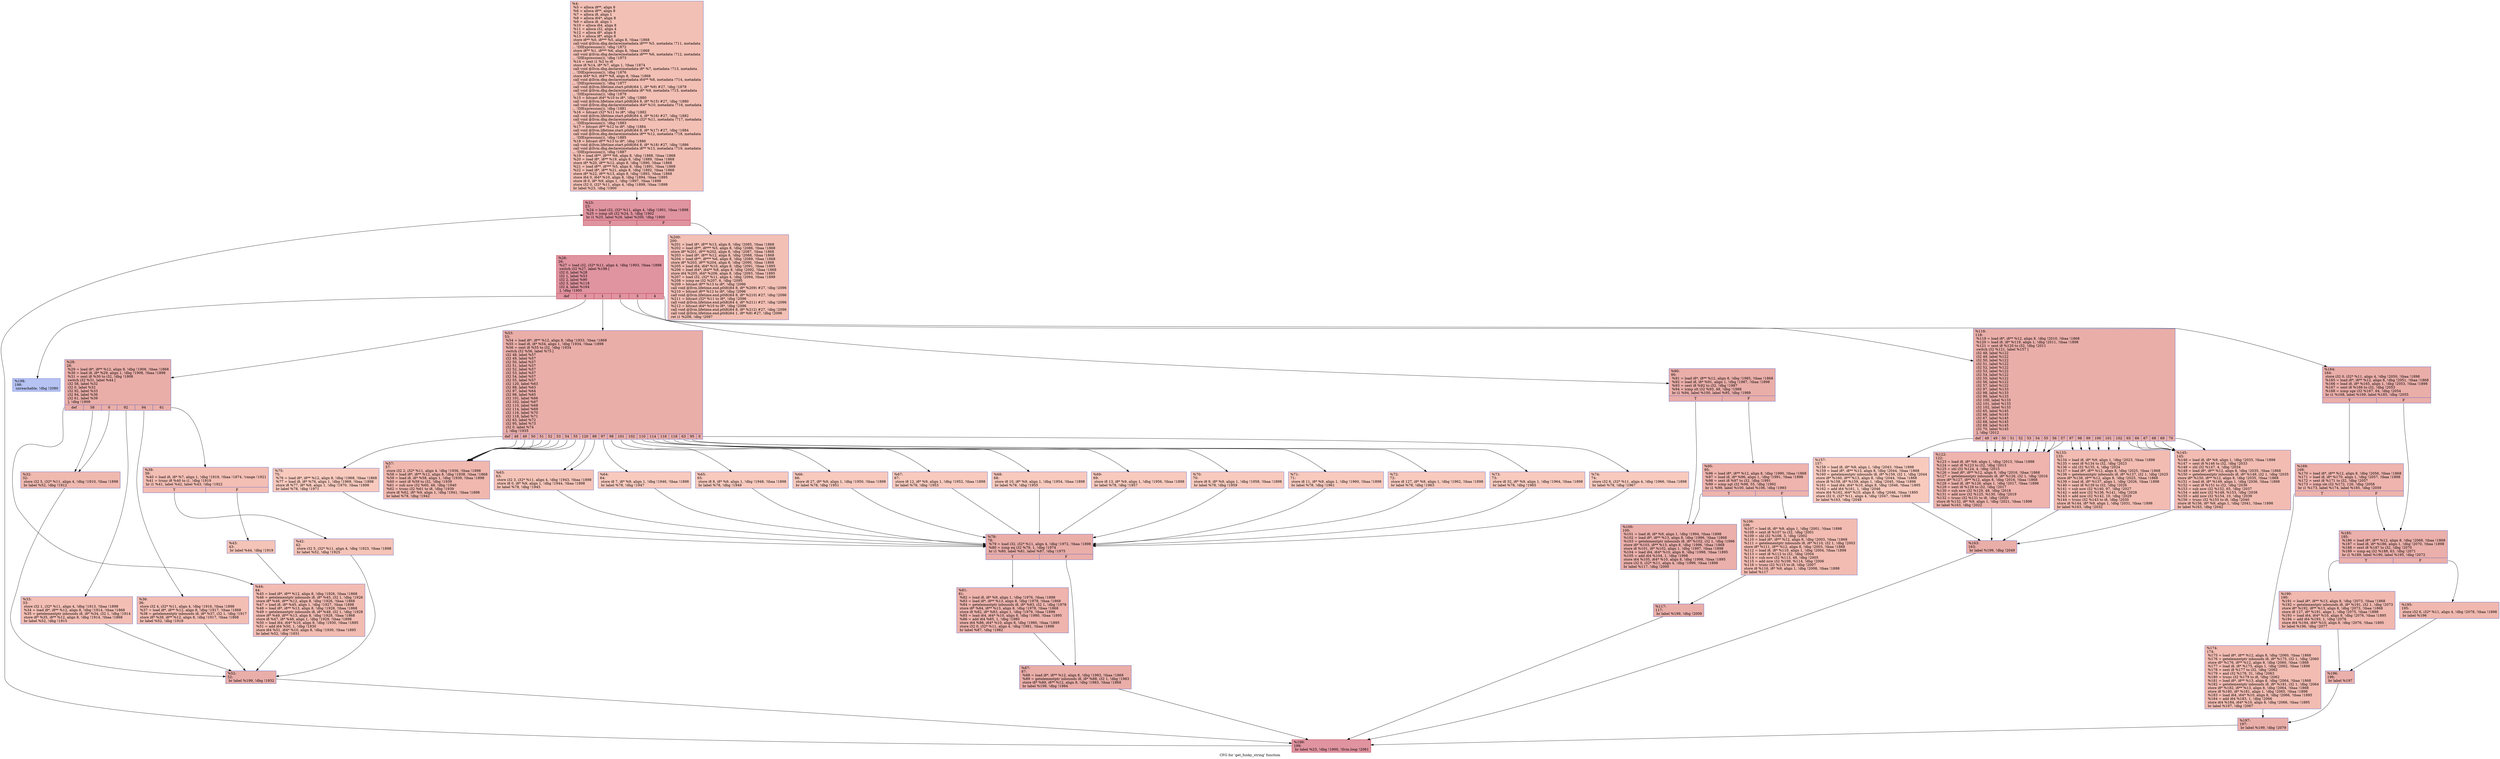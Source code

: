 digraph "CFG for 'get_funky_string' function" {
	label="CFG for 'get_funky_string' function";

	Node0x213e5c0 [shape=record,color="#3d50c3ff", style=filled, fillcolor="#e5705870",label="{%4:\l  %5 = alloca i8**, align 8\l  %6 = alloca i8**, align 8\l  %7 = alloca i8, align 1\l  %8 = alloca i64*, align 8\l  %9 = alloca i8, align 1\l  %10 = alloca i64, align 8\l  %11 = alloca i32, align 4\l  %12 = alloca i8*, align 8\l  %13 = alloca i8*, align 8\l  store i8** %0, i8*** %5, align 8, !tbaa !1868\l  call void @llvm.dbg.declare(metadata i8*** %5, metadata !711, metadata\l... !DIExpression()), !dbg !1872\l  store i8** %1, i8*** %6, align 8, !tbaa !1868\l  call void @llvm.dbg.declare(metadata i8*** %6, metadata !712, metadata\l... !DIExpression()), !dbg !1873\l  %14 = zext i1 %2 to i8\l  store i8 %14, i8* %7, align 1, !tbaa !1874\l  call void @llvm.dbg.declare(metadata i8* %7, metadata !713, metadata\l... !DIExpression()), !dbg !1876\l  store i64* %3, i64** %8, align 8, !tbaa !1868\l  call void @llvm.dbg.declare(metadata i64** %8, metadata !714, metadata\l... !DIExpression()), !dbg !1877\l  call void @llvm.lifetime.start.p0i8(i64 1, i8* %9) #27, !dbg !1878\l  call void @llvm.dbg.declare(metadata i8* %9, metadata !715, metadata\l... !DIExpression()), !dbg !1879\l  %15 = bitcast i64* %10 to i8*, !dbg !1880\l  call void @llvm.lifetime.start.p0i8(i64 8, i8* %15) #27, !dbg !1880\l  call void @llvm.dbg.declare(metadata i64* %10, metadata !716, metadata\l... !DIExpression()), !dbg !1881\l  %16 = bitcast i32* %11 to i8*, !dbg !1882\l  call void @llvm.lifetime.start.p0i8(i64 4, i8* %16) #27, !dbg !1882\l  call void @llvm.dbg.declare(metadata i32* %11, metadata !717, metadata\l... !DIExpression()), !dbg !1883\l  %17 = bitcast i8** %12 to i8*, !dbg !1884\l  call void @llvm.lifetime.start.p0i8(i64 8, i8* %17) #27, !dbg !1884\l  call void @llvm.dbg.declare(metadata i8** %12, metadata !718, metadata\l... !DIExpression()), !dbg !1885\l  %18 = bitcast i8** %13 to i8*, !dbg !1886\l  call void @llvm.lifetime.start.p0i8(i64 8, i8* %18) #27, !dbg !1886\l  call void @llvm.dbg.declare(metadata i8** %13, metadata !719, metadata\l... !DIExpression()), !dbg !1887\l  %19 = load i8**, i8*** %6, align 8, !dbg !1888, !tbaa !1868\l  %20 = load i8*, i8** %19, align 8, !dbg !1889, !tbaa !1868\l  store i8* %20, i8** %12, align 8, !dbg !1890, !tbaa !1868\l  %21 = load i8**, i8*** %5, align 8, !dbg !1891, !tbaa !1868\l  %22 = load i8*, i8** %21, align 8, !dbg !1892, !tbaa !1868\l  store i8* %22, i8** %13, align 8, !dbg !1893, !tbaa !1868\l  store i64 0, i64* %10, align 8, !dbg !1894, !tbaa !1895\l  store i8 0, i8* %9, align 1, !dbg !1897, !tbaa !1898\l  store i32 0, i32* %11, align 4, !dbg !1899, !tbaa !1898\l  br label %23, !dbg !1900\l}"];
	Node0x213e5c0 -> Node0x2141410;
	Node0x2141410 [shape=record,color="#b70d28ff", style=filled, fillcolor="#b70d2870",label="{%23:\l23:                                               \l  %24 = load i32, i32* %11, align 4, !dbg !1901, !tbaa !1898\l  %25 = icmp ult i32 %24, 5, !dbg !1902\l  br i1 %25, label %26, label %200, !dbg !1900\l|{<s0>T|<s1>F}}"];
	Node0x2141410:s0 -> Node0x2141460;
	Node0x2141410:s1 -> Node0x21423b0;
	Node0x2141460 [shape=record,color="#b70d28ff", style=filled, fillcolor="#b70d2870",label="{%26:\l26:                                               \l  %27 = load i32, i32* %11, align 4, !dbg !1903, !tbaa !1898\l  switch i32 %27, label %198 [\l    i32 0, label %28\l    i32 1, label %53\l    i32 2, label %90\l    i32 3, label %118\l    i32 4, label %164\l  ], !dbg !1905\l|{<s0>def|<s1>0|<s2>1|<s3>2|<s4>3|<s5>4}}"];
	Node0x2141460:s0 -> Node0x2142310;
	Node0x2141460:s1 -> Node0x21414b0;
	Node0x2141460:s2 -> Node0x2141780;
	Node0x2141460:s3 -> Node0x2141d20;
	Node0x2141460:s4 -> Node0x2141eb0;
	Node0x2141460:s5 -> Node0x2142090;
	Node0x21414b0 [shape=record,color="#3d50c3ff", style=filled, fillcolor="#d0473d70",label="{%28:\l28:                                               \l  %29 = load i8*, i8** %12, align 8, !dbg !1906, !tbaa !1868\l  %30 = load i8, i8* %29, align 1, !dbg !1908, !tbaa !1898\l  %31 = sext i8 %30 to i32, !dbg !1908\l  switch i32 %31, label %44 [\l    i32 58, label %32\l    i32 0, label %32\l    i32 92, label %33\l    i32 94, label %36\l    i32 61, label %39\l  ], !dbg !1909\l|{<s0>def|<s1>58|<s2>0|<s3>92|<s4>94|<s5>61}}"];
	Node0x21414b0:s0 -> Node0x21416e0;
	Node0x21414b0:s1 -> Node0x2141500;
	Node0x21414b0:s2 -> Node0x2141500;
	Node0x21414b0:s3 -> Node0x2141550;
	Node0x21414b0:s4 -> Node0x21415a0;
	Node0x21414b0:s5 -> Node0x21415f0;
	Node0x2141500 [shape=record,color="#3d50c3ff", style=filled, fillcolor="#de614d70",label="{%32:\l32:                                               \l  store i32 5, i32* %11, align 4, !dbg !1910, !tbaa !1898\l  br label %52, !dbg !1912\l}"];
	Node0x2141500 -> Node0x2141730;
	Node0x2141550 [shape=record,color="#3d50c3ff", style=filled, fillcolor="#e36c5570",label="{%33:\l33:                                               \l  store i32 1, i32* %11, align 4, !dbg !1913, !tbaa !1898\l  %34 = load i8*, i8** %12, align 8, !dbg !1914, !tbaa !1868\l  %35 = getelementptr inbounds i8, i8* %34, i32 1, !dbg !1914\l  store i8* %35, i8** %12, align 8, !dbg !1914, !tbaa !1868\l  br label %52, !dbg !1915\l}"];
	Node0x2141550 -> Node0x2141730;
	Node0x21415a0 [shape=record,color="#3d50c3ff", style=filled, fillcolor="#e36c5570",label="{%36:\l36:                                               \l  store i32 4, i32* %11, align 4, !dbg !1916, !tbaa !1898\l  %37 = load i8*, i8** %12, align 8, !dbg !1917, !tbaa !1868\l  %38 = getelementptr inbounds i8, i8* %37, i32 1, !dbg !1917\l  store i8* %38, i8** %12, align 8, !dbg !1917, !tbaa !1868\l  br label %52, !dbg !1918\l}"];
	Node0x21415a0 -> Node0x2141730;
	Node0x21415f0 [shape=record,color="#3d50c3ff", style=filled, fillcolor="#e36c5570",label="{%39:\l39:                                               \l  %40 = load i8, i8* %7, align 1, !dbg !1919, !tbaa !1874, !range !1921\l  %41 = trunc i8 %40 to i1, !dbg !1919\l  br i1 %41, label %42, label %43, !dbg !1922\l|{<s0>T|<s1>F}}"];
	Node0x21415f0:s0 -> Node0x2141640;
	Node0x21415f0:s1 -> Node0x2141690;
	Node0x2141640 [shape=record,color="#3d50c3ff", style=filled, fillcolor="#e97a5f70",label="{%42:\l42:                                               \l  store i32 5, i32* %11, align 4, !dbg !1923, !tbaa !1898\l  br label %52, !dbg !1925\l}"];
	Node0x2141640 -> Node0x2141730;
	Node0x2141690 [shape=record,color="#3d50c3ff", style=filled, fillcolor="#e97a5f70",label="{%43:\l43:                                               \l  br label %44, !dbg !1919\l}"];
	Node0x2141690 -> Node0x21416e0;
	Node0x21416e0 [shape=record,color="#3d50c3ff", style=filled, fillcolor="#e1675170",label="{%44:\l44:                                               \l  %45 = load i8*, i8** %12, align 8, !dbg !1926, !tbaa !1868\l  %46 = getelementptr inbounds i8, i8* %45, i32 1, !dbg !1926\l  store i8* %46, i8** %12, align 8, !dbg !1926, !tbaa !1868\l  %47 = load i8, i8* %45, align 1, !dbg !1927, !tbaa !1898\l  %48 = load i8*, i8** %13, align 8, !dbg !1928, !tbaa !1868\l  %49 = getelementptr inbounds i8, i8* %48, i32 1, !dbg !1928\l  store i8* %49, i8** %13, align 8, !dbg !1928, !tbaa !1868\l  store i8 %47, i8* %48, align 1, !dbg !1929, !tbaa !1898\l  %50 = load i64, i64* %10, align 8, !dbg !1930, !tbaa !1895\l  %51 = add i64 %50, 1, !dbg !1930\l  store i64 %51, i64* %10, align 8, !dbg !1930, !tbaa !1895\l  br label %52, !dbg !1931\l}"];
	Node0x21416e0 -> Node0x2141730;
	Node0x2141730 [shape=record,color="#3d50c3ff", style=filled, fillcolor="#d0473d70",label="{%52:\l52:                                               \l  br label %199, !dbg !1932\l}"];
	Node0x2141730 -> Node0x2142360;
	Node0x2141780 [shape=record,color="#3d50c3ff", style=filled, fillcolor="#d0473d70",label="{%53:\l53:                                               \l  %54 = load i8*, i8** %12, align 8, !dbg !1933, !tbaa !1868\l  %55 = load i8, i8* %54, align 1, !dbg !1934, !tbaa !1898\l  %56 = sext i8 %55 to i32, !dbg !1934\l  switch i32 %56, label %75 [\l    i32 48, label %57\l    i32 49, label %57\l    i32 50, label %57\l    i32 51, label %57\l    i32 52, label %57\l    i32 53, label %57\l    i32 54, label %57\l    i32 55, label %57\l    i32 120, label %63\l    i32 88, label %63\l    i32 97, label %64\l    i32 98, label %65\l    i32 101, label %66\l    i32 102, label %67\l    i32 110, label %68\l    i32 114, label %69\l    i32 116, label %70\l    i32 118, label %71\l    i32 63, label %72\l    i32 95, label %73\l    i32 0, label %74\l  ], !dbg !1935\l|{<s0>def|<s1>48|<s2>49|<s3>50|<s4>51|<s5>52|<s6>53|<s7>54|<s8>55|<s9>120|<s10>88|<s11>97|<s12>98|<s13>101|<s14>102|<s15>110|<s16>114|<s17>116|<s18>118|<s19>63|<s20>95|<s21>0}}"];
	Node0x2141780:s0 -> Node0x2141be0;
	Node0x2141780:s1 -> Node0x21417d0;
	Node0x2141780:s2 -> Node0x21417d0;
	Node0x2141780:s3 -> Node0x21417d0;
	Node0x2141780:s4 -> Node0x21417d0;
	Node0x2141780:s5 -> Node0x21417d0;
	Node0x2141780:s6 -> Node0x21417d0;
	Node0x2141780:s7 -> Node0x21417d0;
	Node0x2141780:s8 -> Node0x21417d0;
	Node0x2141780:s9 -> Node0x2141820;
	Node0x2141780:s10 -> Node0x2141820;
	Node0x2141780:s11 -> Node0x2141870;
	Node0x2141780:s12 -> Node0x21418c0;
	Node0x2141780:s13 -> Node0x2141910;
	Node0x2141780:s14 -> Node0x2141960;
	Node0x2141780:s15 -> Node0x21419b0;
	Node0x2141780:s16 -> Node0x2141a00;
	Node0x2141780:s17 -> Node0x2141a50;
	Node0x2141780:s18 -> Node0x2141aa0;
	Node0x2141780:s19 -> Node0x2141af0;
	Node0x2141780:s20 -> Node0x2141b40;
	Node0x2141780:s21 -> Node0x2141b90;
	Node0x21417d0 [shape=record,color="#3d50c3ff", style=filled, fillcolor="#dc5d4a70",label="{%57:\l57:                                               \l  store i32 2, i32* %11, align 4, !dbg !1936, !tbaa !1898\l  %58 = load i8*, i8** %12, align 8, !dbg !1938, !tbaa !1868\l  %59 = load i8, i8* %58, align 1, !dbg !1939, !tbaa !1898\l  %60 = sext i8 %59 to i32, !dbg !1939\l  %61 = sub nsw i32 %60, 48, !dbg !1940\l  %62 = trunc i32 %61 to i8, !dbg !1939\l  store i8 %62, i8* %9, align 1, !dbg !1941, !tbaa !1898\l  br label %78, !dbg !1942\l}"];
	Node0x21417d0 -> Node0x2141c30;
	Node0x2141820 [shape=record,color="#3d50c3ff", style=filled, fillcolor="#e97a5f70",label="{%63:\l63:                                               \l  store i32 3, i32* %11, align 4, !dbg !1943, !tbaa !1898\l  store i8 0, i8* %9, align 1, !dbg !1944, !tbaa !1898\l  br label %78, !dbg !1945\l}"];
	Node0x2141820 -> Node0x2141c30;
	Node0x2141870 [shape=record,color="#3d50c3ff", style=filled, fillcolor="#ef886b70",label="{%64:\l64:                                               \l  store i8 7, i8* %9, align 1, !dbg !1946, !tbaa !1898\l  br label %78, !dbg !1947\l}"];
	Node0x2141870 -> Node0x2141c30;
	Node0x21418c0 [shape=record,color="#3d50c3ff", style=filled, fillcolor="#ef886b70",label="{%65:\l65:                                               \l  store i8 8, i8* %9, align 1, !dbg !1948, !tbaa !1898\l  br label %78, !dbg !1949\l}"];
	Node0x21418c0 -> Node0x2141c30;
	Node0x2141910 [shape=record,color="#3d50c3ff", style=filled, fillcolor="#ef886b70",label="{%66:\l66:                                               \l  store i8 27, i8* %9, align 1, !dbg !1950, !tbaa !1898\l  br label %78, !dbg !1951\l}"];
	Node0x2141910 -> Node0x2141c30;
	Node0x2141960 [shape=record,color="#3d50c3ff", style=filled, fillcolor="#ef886b70",label="{%67:\l67:                                               \l  store i8 12, i8* %9, align 1, !dbg !1952, !tbaa !1898\l  br label %78, !dbg !1953\l}"];
	Node0x2141960 -> Node0x2141c30;
	Node0x21419b0 [shape=record,color="#3d50c3ff", style=filled, fillcolor="#ef886b70",label="{%68:\l68:                                               \l  store i8 10, i8* %9, align 1, !dbg !1954, !tbaa !1898\l  br label %78, !dbg !1955\l}"];
	Node0x21419b0 -> Node0x2141c30;
	Node0x2141a00 [shape=record,color="#3d50c3ff", style=filled, fillcolor="#ef886b70",label="{%69:\l69:                                               \l  store i8 13, i8* %9, align 1, !dbg !1956, !tbaa !1898\l  br label %78, !dbg !1957\l}"];
	Node0x2141a00 -> Node0x2141c30;
	Node0x2141a50 [shape=record,color="#3d50c3ff", style=filled, fillcolor="#ef886b70",label="{%70:\l70:                                               \l  store i8 9, i8* %9, align 1, !dbg !1958, !tbaa !1898\l  br label %78, !dbg !1959\l}"];
	Node0x2141a50 -> Node0x2141c30;
	Node0x2141aa0 [shape=record,color="#3d50c3ff", style=filled, fillcolor="#ef886b70",label="{%71:\l71:                                               \l  store i8 11, i8* %9, align 1, !dbg !1960, !tbaa !1898\l  br label %78, !dbg !1961\l}"];
	Node0x2141aa0 -> Node0x2141c30;
	Node0x2141af0 [shape=record,color="#3d50c3ff", style=filled, fillcolor="#ef886b70",label="{%72:\l72:                                               \l  store i8 127, i8* %9, align 1, !dbg !1962, !tbaa !1898\l  br label %78, !dbg !1963\l}"];
	Node0x2141af0 -> Node0x2141c30;
	Node0x2141b40 [shape=record,color="#3d50c3ff", style=filled, fillcolor="#ef886b70",label="{%73:\l73:                                               \l  store i8 32, i8* %9, align 1, !dbg !1964, !tbaa !1898\l  br label %78, !dbg !1965\l}"];
	Node0x2141b40 -> Node0x2141c30;
	Node0x2141b90 [shape=record,color="#3d50c3ff", style=filled, fillcolor="#ef886b70",label="{%74:\l74:                                               \l  store i32 6, i32* %11, align 4, !dbg !1966, !tbaa !1898\l  br label %78, !dbg !1967\l}"];
	Node0x2141b90 -> Node0x2141c30;
	Node0x2141be0 [shape=record,color="#3d50c3ff", style=filled, fillcolor="#ef886b70",label="{%75:\l75:                                               \l  %76 = load i8*, i8** %12, align 8, !dbg !1968, !tbaa !1868\l  %77 = load i8, i8* %76, align 1, !dbg !1969, !tbaa !1898\l  store i8 %77, i8* %9, align 1, !dbg !1970, !tbaa !1898\l  br label %78, !dbg !1971\l}"];
	Node0x2141be0 -> Node0x2141c30;
	Node0x2141c30 [shape=record,color="#3d50c3ff", style=filled, fillcolor="#d0473d70",label="{%78:\l78:                                               \l  %79 = load i32, i32* %11, align 4, !dbg !1972, !tbaa !1898\l  %80 = icmp eq i32 %79, 1, !dbg !1974\l  br i1 %80, label %81, label %87, !dbg !1975\l|{<s0>T|<s1>F}}"];
	Node0x2141c30:s0 -> Node0x2141c80;
	Node0x2141c30:s1 -> Node0x2141cd0;
	Node0x2141c80 [shape=record,color="#3d50c3ff", style=filled, fillcolor="#d8564670",label="{%81:\l81:                                               \l  %82 = load i8, i8* %9, align 1, !dbg !1976, !tbaa !1898\l  %83 = load i8*, i8** %13, align 8, !dbg !1978, !tbaa !1868\l  %84 = getelementptr inbounds i8, i8* %83, i32 1, !dbg !1978\l  store i8* %84, i8** %13, align 8, !dbg !1978, !tbaa !1868\l  store i8 %82, i8* %83, align 1, !dbg !1979, !tbaa !1898\l  %85 = load i64, i64* %10, align 8, !dbg !1980, !tbaa !1895\l  %86 = add i64 %85, 1, !dbg !1980\l  store i64 %86, i64* %10, align 8, !dbg !1980, !tbaa !1895\l  store i32 0, i32* %11, align 4, !dbg !1981, !tbaa !1898\l  br label %87, !dbg !1982\l}"];
	Node0x2141c80 -> Node0x2141cd0;
	Node0x2141cd0 [shape=record,color="#3d50c3ff", style=filled, fillcolor="#d0473d70",label="{%87:\l87:                                               \l  %88 = load i8*, i8** %12, align 8, !dbg !1983, !tbaa !1868\l  %89 = getelementptr inbounds i8, i8* %88, i32 1, !dbg !1983\l  store i8* %89, i8** %12, align 8, !dbg !1983, !tbaa !1868\l  br label %199, !dbg !1984\l}"];
	Node0x2141cd0 -> Node0x2142360;
	Node0x2141d20 [shape=record,color="#3d50c3ff", style=filled, fillcolor="#d0473d70",label="{%90:\l90:                                               \l  %91 = load i8*, i8** %12, align 8, !dbg !1985, !tbaa !1868\l  %92 = load i8, i8* %91, align 1, !dbg !1987, !tbaa !1898\l  %93 = sext i8 %92 to i32, !dbg !1987\l  %94 = icmp slt i32 %93, 48, !dbg !1988\l  br i1 %94, label %100, label %95, !dbg !1989\l|{<s0>T|<s1>F}}"];
	Node0x2141d20:s0 -> Node0x2141dc0;
	Node0x2141d20:s1 -> Node0x2141d70;
	Node0x2141d70 [shape=record,color="#3d50c3ff", style=filled, fillcolor="#d8564670",label="{%95:\l95:                                               \l  %96 = load i8*, i8** %12, align 8, !dbg !1990, !tbaa !1868\l  %97 = load i8, i8* %96, align 1, !dbg !1991, !tbaa !1898\l  %98 = sext i8 %97 to i32, !dbg !1991\l  %99 = icmp sgt i32 %98, 55, !dbg !1992\l  br i1 %99, label %100, label %106, !dbg !1993\l|{<s0>T|<s1>F}}"];
	Node0x2141d70:s0 -> Node0x2141dc0;
	Node0x2141d70:s1 -> Node0x2141e10;
	Node0x2141dc0 [shape=record,color="#3d50c3ff", style=filled, fillcolor="#d24b4070",label="{%100:\l100:                                              \l  %101 = load i8, i8* %9, align 1, !dbg !1994, !tbaa !1898\l  %102 = load i8*, i8** %13, align 8, !dbg !1996, !tbaa !1868\l  %103 = getelementptr inbounds i8, i8* %102, i32 1, !dbg !1996\l  store i8* %103, i8** %13, align 8, !dbg !1996, !tbaa !1868\l  store i8 %101, i8* %102, align 1, !dbg !1997, !tbaa !1898\l  %104 = load i64, i64* %10, align 8, !dbg !1998, !tbaa !1895\l  %105 = add i64 %104, 1, !dbg !1998\l  store i64 %105, i64* %10, align 8, !dbg !1998, !tbaa !1895\l  store i32 0, i32* %11, align 4, !dbg !1999, !tbaa !1898\l  br label %117, !dbg !2000\l}"];
	Node0x2141dc0 -> Node0x2141e60;
	Node0x2141e10 [shape=record,color="#3d50c3ff", style=filled, fillcolor="#e1675170",label="{%106:\l106:                                              \l  %107 = load i8, i8* %9, align 1, !dbg !2001, !tbaa !1898\l  %108 = sext i8 %107 to i32, !dbg !2001\l  %109 = shl i32 %108, 3, !dbg !2002\l  %110 = load i8*, i8** %12, align 8, !dbg !2003, !tbaa !1868\l  %111 = getelementptr inbounds i8, i8* %110, i32 1, !dbg !2003\l  store i8* %111, i8** %12, align 8, !dbg !2003, !tbaa !1868\l  %112 = load i8, i8* %110, align 1, !dbg !2004, !tbaa !1898\l  %113 = sext i8 %112 to i32, !dbg !2004\l  %114 = sub nsw i32 %113, 48, !dbg !2005\l  %115 = add nsw i32 %109, %114, !dbg !2006\l  %116 = trunc i32 %115 to i8, !dbg !2007\l  store i8 %116, i8* %9, align 1, !dbg !2008, !tbaa !1898\l  br label %117\l}"];
	Node0x2141e10 -> Node0x2141e60;
	Node0x2141e60 [shape=record,color="#3d50c3ff", style=filled, fillcolor="#d0473d70",label="{%117:\l117:                                              \l  br label %199, !dbg !2009\l}"];
	Node0x2141e60 -> Node0x2142360;
	Node0x2141eb0 [shape=record,color="#3d50c3ff", style=filled, fillcolor="#d0473d70",label="{%118:\l118:                                              \l  %119 = load i8*, i8** %12, align 8, !dbg !2010, !tbaa !1868\l  %120 = load i8, i8* %119, align 1, !dbg !2011, !tbaa !1898\l  %121 = sext i8 %120 to i32, !dbg !2011\l  switch i32 %121, label %157 [\l    i32 48, label %122\l    i32 49, label %122\l    i32 50, label %122\l    i32 51, label %122\l    i32 52, label %122\l    i32 53, label %122\l    i32 54, label %122\l    i32 55, label %122\l    i32 56, label %122\l    i32 57, label %122\l    i32 97, label %133\l    i32 98, label %133\l    i32 99, label %133\l    i32 100, label %133\l    i32 101, label %133\l    i32 102, label %133\l    i32 65, label %145\l    i32 66, label %145\l    i32 67, label %145\l    i32 68, label %145\l    i32 69, label %145\l    i32 70, label %145\l  ], !dbg !2012\l|{<s0>def|<s1>48|<s2>49|<s3>50|<s4>51|<s5>52|<s6>53|<s7>54|<s8>55|<s9>56|<s10>57|<s11>97|<s12>98|<s13>99|<s14>100|<s15>101|<s16>102|<s17>65|<s18>66|<s19>67|<s20>68|<s21>69|<s22>70}}"];
	Node0x2141eb0:s0 -> Node0x2141ff0;
	Node0x2141eb0:s1 -> Node0x2141f00;
	Node0x2141eb0:s2 -> Node0x2141f00;
	Node0x2141eb0:s3 -> Node0x2141f00;
	Node0x2141eb0:s4 -> Node0x2141f00;
	Node0x2141eb0:s5 -> Node0x2141f00;
	Node0x2141eb0:s6 -> Node0x2141f00;
	Node0x2141eb0:s7 -> Node0x2141f00;
	Node0x2141eb0:s8 -> Node0x2141f00;
	Node0x2141eb0:s9 -> Node0x2141f00;
	Node0x2141eb0:s10 -> Node0x2141f00;
	Node0x2141eb0:s11 -> Node0x2141f50;
	Node0x2141eb0:s12 -> Node0x2141f50;
	Node0x2141eb0:s13 -> Node0x2141f50;
	Node0x2141eb0:s14 -> Node0x2141f50;
	Node0x2141eb0:s15 -> Node0x2141f50;
	Node0x2141eb0:s16 -> Node0x2141f50;
	Node0x2141eb0:s17 -> Node0x2141fa0;
	Node0x2141eb0:s18 -> Node0x2141fa0;
	Node0x2141eb0:s19 -> Node0x2141fa0;
	Node0x2141eb0:s20 -> Node0x2141fa0;
	Node0x2141eb0:s21 -> Node0x2141fa0;
	Node0x2141eb0:s22 -> Node0x2141fa0;
	Node0x2141f00 [shape=record,color="#3d50c3ff", style=filled, fillcolor="#d8564670",label="{%122:\l122:                                              \l  %123 = load i8, i8* %9, align 1, !dbg !2013, !tbaa !1898\l  %124 = sext i8 %123 to i32, !dbg !2013\l  %125 = shl i32 %124, 4, !dbg !2015\l  %126 = load i8*, i8** %12, align 8, !dbg !2016, !tbaa !1868\l  %127 = getelementptr inbounds i8, i8* %126, i32 1, !dbg !2016\l  store i8* %127, i8** %12, align 8, !dbg !2016, !tbaa !1868\l  %128 = load i8, i8* %126, align 1, !dbg !2017, !tbaa !1898\l  %129 = sext i8 %128 to i32, !dbg !2017\l  %130 = sub nsw i32 %129, 48, !dbg !2018\l  %131 = add nsw i32 %125, %130, !dbg !2019\l  %132 = trunc i32 %131 to i8, !dbg !2020\l  store i8 %132, i8* %9, align 1, !dbg !2021, !tbaa !1898\l  br label %163, !dbg !2022\l}"];
	Node0x2141f00 -> Node0x2142040;
	Node0x2141f50 [shape=record,color="#3d50c3ff", style=filled, fillcolor="#e1675170",label="{%133:\l133:                                              \l  %134 = load i8, i8* %9, align 1, !dbg !2023, !tbaa !1898\l  %135 = sext i8 %134 to i32, !dbg !2023\l  %136 = shl i32 %135, 4, !dbg !2024\l  %137 = load i8*, i8** %12, align 8, !dbg !2025, !tbaa !1868\l  %138 = getelementptr inbounds i8, i8* %137, i32 1, !dbg !2025\l  store i8* %138, i8** %12, align 8, !dbg !2025, !tbaa !1868\l  %139 = load i8, i8* %137, align 1, !dbg !2026, !tbaa !1898\l  %140 = sext i8 %139 to i32, !dbg !2026\l  %141 = sub nsw i32 %140, 97, !dbg !2027\l  %142 = add nsw i32 %136, %141, !dbg !2028\l  %143 = add nsw i32 %142, 10, !dbg !2029\l  %144 = trunc i32 %143 to i8, !dbg !2030\l  store i8 %144, i8* %9, align 1, !dbg !2031, !tbaa !1898\l  br label %163, !dbg !2032\l}"];
	Node0x2141f50 -> Node0x2142040;
	Node0x2141fa0 [shape=record,color="#3d50c3ff", style=filled, fillcolor="#e1675170",label="{%145:\l145:                                              \l  %146 = load i8, i8* %9, align 1, !dbg !2033, !tbaa !1898\l  %147 = sext i8 %146 to i32, !dbg !2033\l  %148 = shl i32 %147, 4, !dbg !2034\l  %149 = load i8*, i8** %12, align 8, !dbg !2035, !tbaa !1868\l  %150 = getelementptr inbounds i8, i8* %149, i32 1, !dbg !2035\l  store i8* %150, i8** %12, align 8, !dbg !2035, !tbaa !1868\l  %151 = load i8, i8* %149, align 1, !dbg !2036, !tbaa !1898\l  %152 = sext i8 %151 to i32, !dbg !2036\l  %153 = sub nsw i32 %152, 65, !dbg !2037\l  %154 = add nsw i32 %148, %153, !dbg !2038\l  %155 = add nsw i32 %154, 10, !dbg !2039\l  %156 = trunc i32 %155 to i8, !dbg !2040\l  store i8 %156, i8* %9, align 1, !dbg !2041, !tbaa !1898\l  br label %163, !dbg !2042\l}"];
	Node0x2141fa0 -> Node0x2142040;
	Node0x2141ff0 [shape=record,color="#3d50c3ff", style=filled, fillcolor="#ef886b70",label="{%157:\l157:                                              \l  %158 = load i8, i8* %9, align 1, !dbg !2043, !tbaa !1898\l  %159 = load i8*, i8** %13, align 8, !dbg !2044, !tbaa !1868\l  %160 = getelementptr inbounds i8, i8* %159, i32 1, !dbg !2044\l  store i8* %160, i8** %13, align 8, !dbg !2044, !tbaa !1868\l  store i8 %158, i8* %159, align 1, !dbg !2045, !tbaa !1898\l  %161 = load i64, i64* %10, align 8, !dbg !2046, !tbaa !1895\l  %162 = add i64 %161, 1, !dbg !2046\l  store i64 %162, i64* %10, align 8, !dbg !2046, !tbaa !1895\l  store i32 0, i32* %11, align 4, !dbg !2047, !tbaa !1898\l  br label %163, !dbg !2048\l}"];
	Node0x2141ff0 -> Node0x2142040;
	Node0x2142040 [shape=record,color="#3d50c3ff", style=filled, fillcolor="#d0473d70",label="{%163:\l163:                                              \l  br label %199, !dbg !2049\l}"];
	Node0x2142040 -> Node0x2142360;
	Node0x2142090 [shape=record,color="#3d50c3ff", style=filled, fillcolor="#d0473d70",label="{%164:\l164:                                              \l  store i32 0, i32* %11, align 4, !dbg !2050, !tbaa !1898\l  %165 = load i8*, i8** %12, align 8, !dbg !2051, !tbaa !1868\l  %166 = load i8, i8* %165, align 1, !dbg !2053, !tbaa !1898\l  %167 = sext i8 %166 to i32, !dbg !2053\l  %168 = icmp sge i32 %167, 64, !dbg !2054\l  br i1 %168, label %169, label %185, !dbg !2055\l|{<s0>T|<s1>F}}"];
	Node0x2142090:s0 -> Node0x21420e0;
	Node0x2142090:s1 -> Node0x2142180;
	Node0x21420e0 [shape=record,color="#3d50c3ff", style=filled, fillcolor="#d8564670",label="{%169:\l169:                                              \l  %170 = load i8*, i8** %12, align 8, !dbg !2056, !tbaa !1868\l  %171 = load i8, i8* %170, align 1, !dbg !2057, !tbaa !1898\l  %172 = sext i8 %171 to i32, !dbg !2057\l  %173 = icmp sle i32 %172, 126, !dbg !2058\l  br i1 %173, label %174, label %185, !dbg !2059\l|{<s0>T|<s1>F}}"];
	Node0x21420e0:s0 -> Node0x2142130;
	Node0x21420e0:s1 -> Node0x2142180;
	Node0x2142130 [shape=record,color="#3d50c3ff", style=filled, fillcolor="#e1675170",label="{%174:\l174:                                              \l  %175 = load i8*, i8** %12, align 8, !dbg !2060, !tbaa !1868\l  %176 = getelementptr inbounds i8, i8* %175, i32 1, !dbg !2060\l  store i8* %176, i8** %12, align 8, !dbg !2060, !tbaa !1868\l  %177 = load i8, i8* %175, align 1, !dbg !2062, !tbaa !1898\l  %178 = sext i8 %177 to i32, !dbg !2062\l  %179 = and i32 %178, 31, !dbg !2063\l  %180 = trunc i32 %179 to i8, !dbg !2062\l  %181 = load i8*, i8** %13, align 8, !dbg !2064, !tbaa !1868\l  %182 = getelementptr inbounds i8, i8* %181, i32 1, !dbg !2064\l  store i8* %182, i8** %13, align 8, !dbg !2064, !tbaa !1868\l  store i8 %180, i8* %181, align 1, !dbg !2065, !tbaa !1898\l  %183 = load i64, i64* %10, align 8, !dbg !2066, !tbaa !1895\l  %184 = add i64 %183, 1, !dbg !2066\l  store i64 %184, i64* %10, align 8, !dbg !2066, !tbaa !1895\l  br label %197, !dbg !2067\l}"];
	Node0x2142130 -> Node0x21422c0;
	Node0x2142180 [shape=record,color="#3d50c3ff", style=filled, fillcolor="#d24b4070",label="{%185:\l185:                                              \l  %186 = load i8*, i8** %12, align 8, !dbg !2068, !tbaa !1868\l  %187 = load i8, i8* %186, align 1, !dbg !2070, !tbaa !1898\l  %188 = sext i8 %187 to i32, !dbg !2070\l  %189 = icmp eq i32 %188, 63, !dbg !2071\l  br i1 %189, label %190, label %195, !dbg !2072\l|{<s0>T|<s1>F}}"];
	Node0x2142180:s0 -> Node0x21421d0;
	Node0x2142180:s1 -> Node0x2142220;
	Node0x21421d0 [shape=record,color="#3d50c3ff", style=filled, fillcolor="#dc5d4a70",label="{%190:\l190:                                              \l  %191 = load i8*, i8** %13, align 8, !dbg !2073, !tbaa !1868\l  %192 = getelementptr inbounds i8, i8* %191, i32 1, !dbg !2073\l  store i8* %192, i8** %13, align 8, !dbg !2073, !tbaa !1868\l  store i8 127, i8* %191, align 1, !dbg !2075, !tbaa !1898\l  %193 = load i64, i64* %10, align 8, !dbg !2076, !tbaa !1895\l  %194 = add i64 %193, 1, !dbg !2076\l  store i64 %194, i64* %10, align 8, !dbg !2076, !tbaa !1895\l  br label %196, !dbg !2077\l}"];
	Node0x21421d0 -> Node0x2142270;
	Node0x2142220 [shape=record,color="#3d50c3ff", style=filled, fillcolor="#dc5d4a70",label="{%195:\l195:                                              \l  store i32 6, i32* %11, align 4, !dbg !2078, !tbaa !1898\l  br label %196\l}"];
	Node0x2142220 -> Node0x2142270;
	Node0x2142270 [shape=record,color="#3d50c3ff", style=filled, fillcolor="#d24b4070",label="{%196:\l196:                                              \l  br label %197\l}"];
	Node0x2142270 -> Node0x21422c0;
	Node0x21422c0 [shape=record,color="#3d50c3ff", style=filled, fillcolor="#d0473d70",label="{%197:\l197:                                              \l  br label %199, !dbg !2079\l}"];
	Node0x21422c0 -> Node0x2142360;
	Node0x2142310 [shape=record,color="#3d50c3ff", style=filled, fillcolor="#5977e370",label="{%198:\l198:                                              \l  unreachable, !dbg !2080\l}"];
	Node0x2142360 [shape=record,color="#b70d28ff", style=filled, fillcolor="#b70d2870",label="{%199:\l199:                                              \l  br label %23, !dbg !1900, !llvm.loop !2081\l}"];
	Node0x2142360 -> Node0x2141410;
	Node0x21423b0 [shape=record,color="#3d50c3ff", style=filled, fillcolor="#e5705870",label="{%200:\l200:                                              \l  %201 = load i8*, i8** %13, align 8, !dbg !2085, !tbaa !1868\l  %202 = load i8**, i8*** %5, align 8, !dbg !2086, !tbaa !1868\l  store i8* %201, i8** %202, align 8, !dbg !2087, !tbaa !1868\l  %203 = load i8*, i8** %12, align 8, !dbg !2088, !tbaa !1868\l  %204 = load i8**, i8*** %6, align 8, !dbg !2089, !tbaa !1868\l  store i8* %203, i8** %204, align 8, !dbg !2090, !tbaa !1868\l  %205 = load i64, i64* %10, align 8, !dbg !2091, !tbaa !1895\l  %206 = load i64*, i64** %8, align 8, !dbg !2092, !tbaa !1868\l  store i64 %205, i64* %206, align 8, !dbg !2093, !tbaa !1895\l  %207 = load i32, i32* %11, align 4, !dbg !2094, !tbaa !1898\l  %208 = icmp ne i32 %207, 6, !dbg !2095\l  %209 = bitcast i8** %13 to i8*, !dbg !2096\l  call void @llvm.lifetime.end.p0i8(i64 8, i8* %209) #27, !dbg !2096\l  %210 = bitcast i8** %12 to i8*, !dbg !2096\l  call void @llvm.lifetime.end.p0i8(i64 8, i8* %210) #27, !dbg !2096\l  %211 = bitcast i32* %11 to i8*, !dbg !2096\l  call void @llvm.lifetime.end.p0i8(i64 4, i8* %211) #27, !dbg !2096\l  %212 = bitcast i64* %10 to i8*, !dbg !2096\l  call void @llvm.lifetime.end.p0i8(i64 8, i8* %212) #27, !dbg !2096\l  call void @llvm.lifetime.end.p0i8(i64 1, i8* %9) #27, !dbg !2096\l  ret i1 %208, !dbg !2097\l}"];
}
